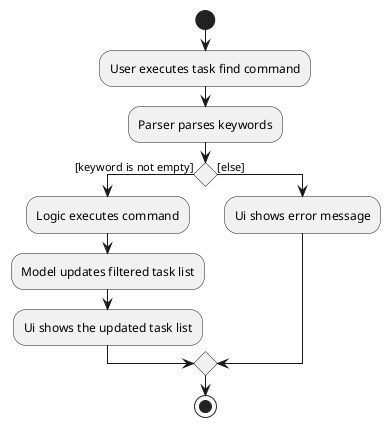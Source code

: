 @startuml
start
:User executes task find command;
:Parser parses keywords;
if () then ([keyword is not empty])
    :Logic executes command;
    :Model updates filtered task list;
    :Ui shows the updated task list;
else ([else])
    :Ui shows error message;
endif
stop
@enduml

